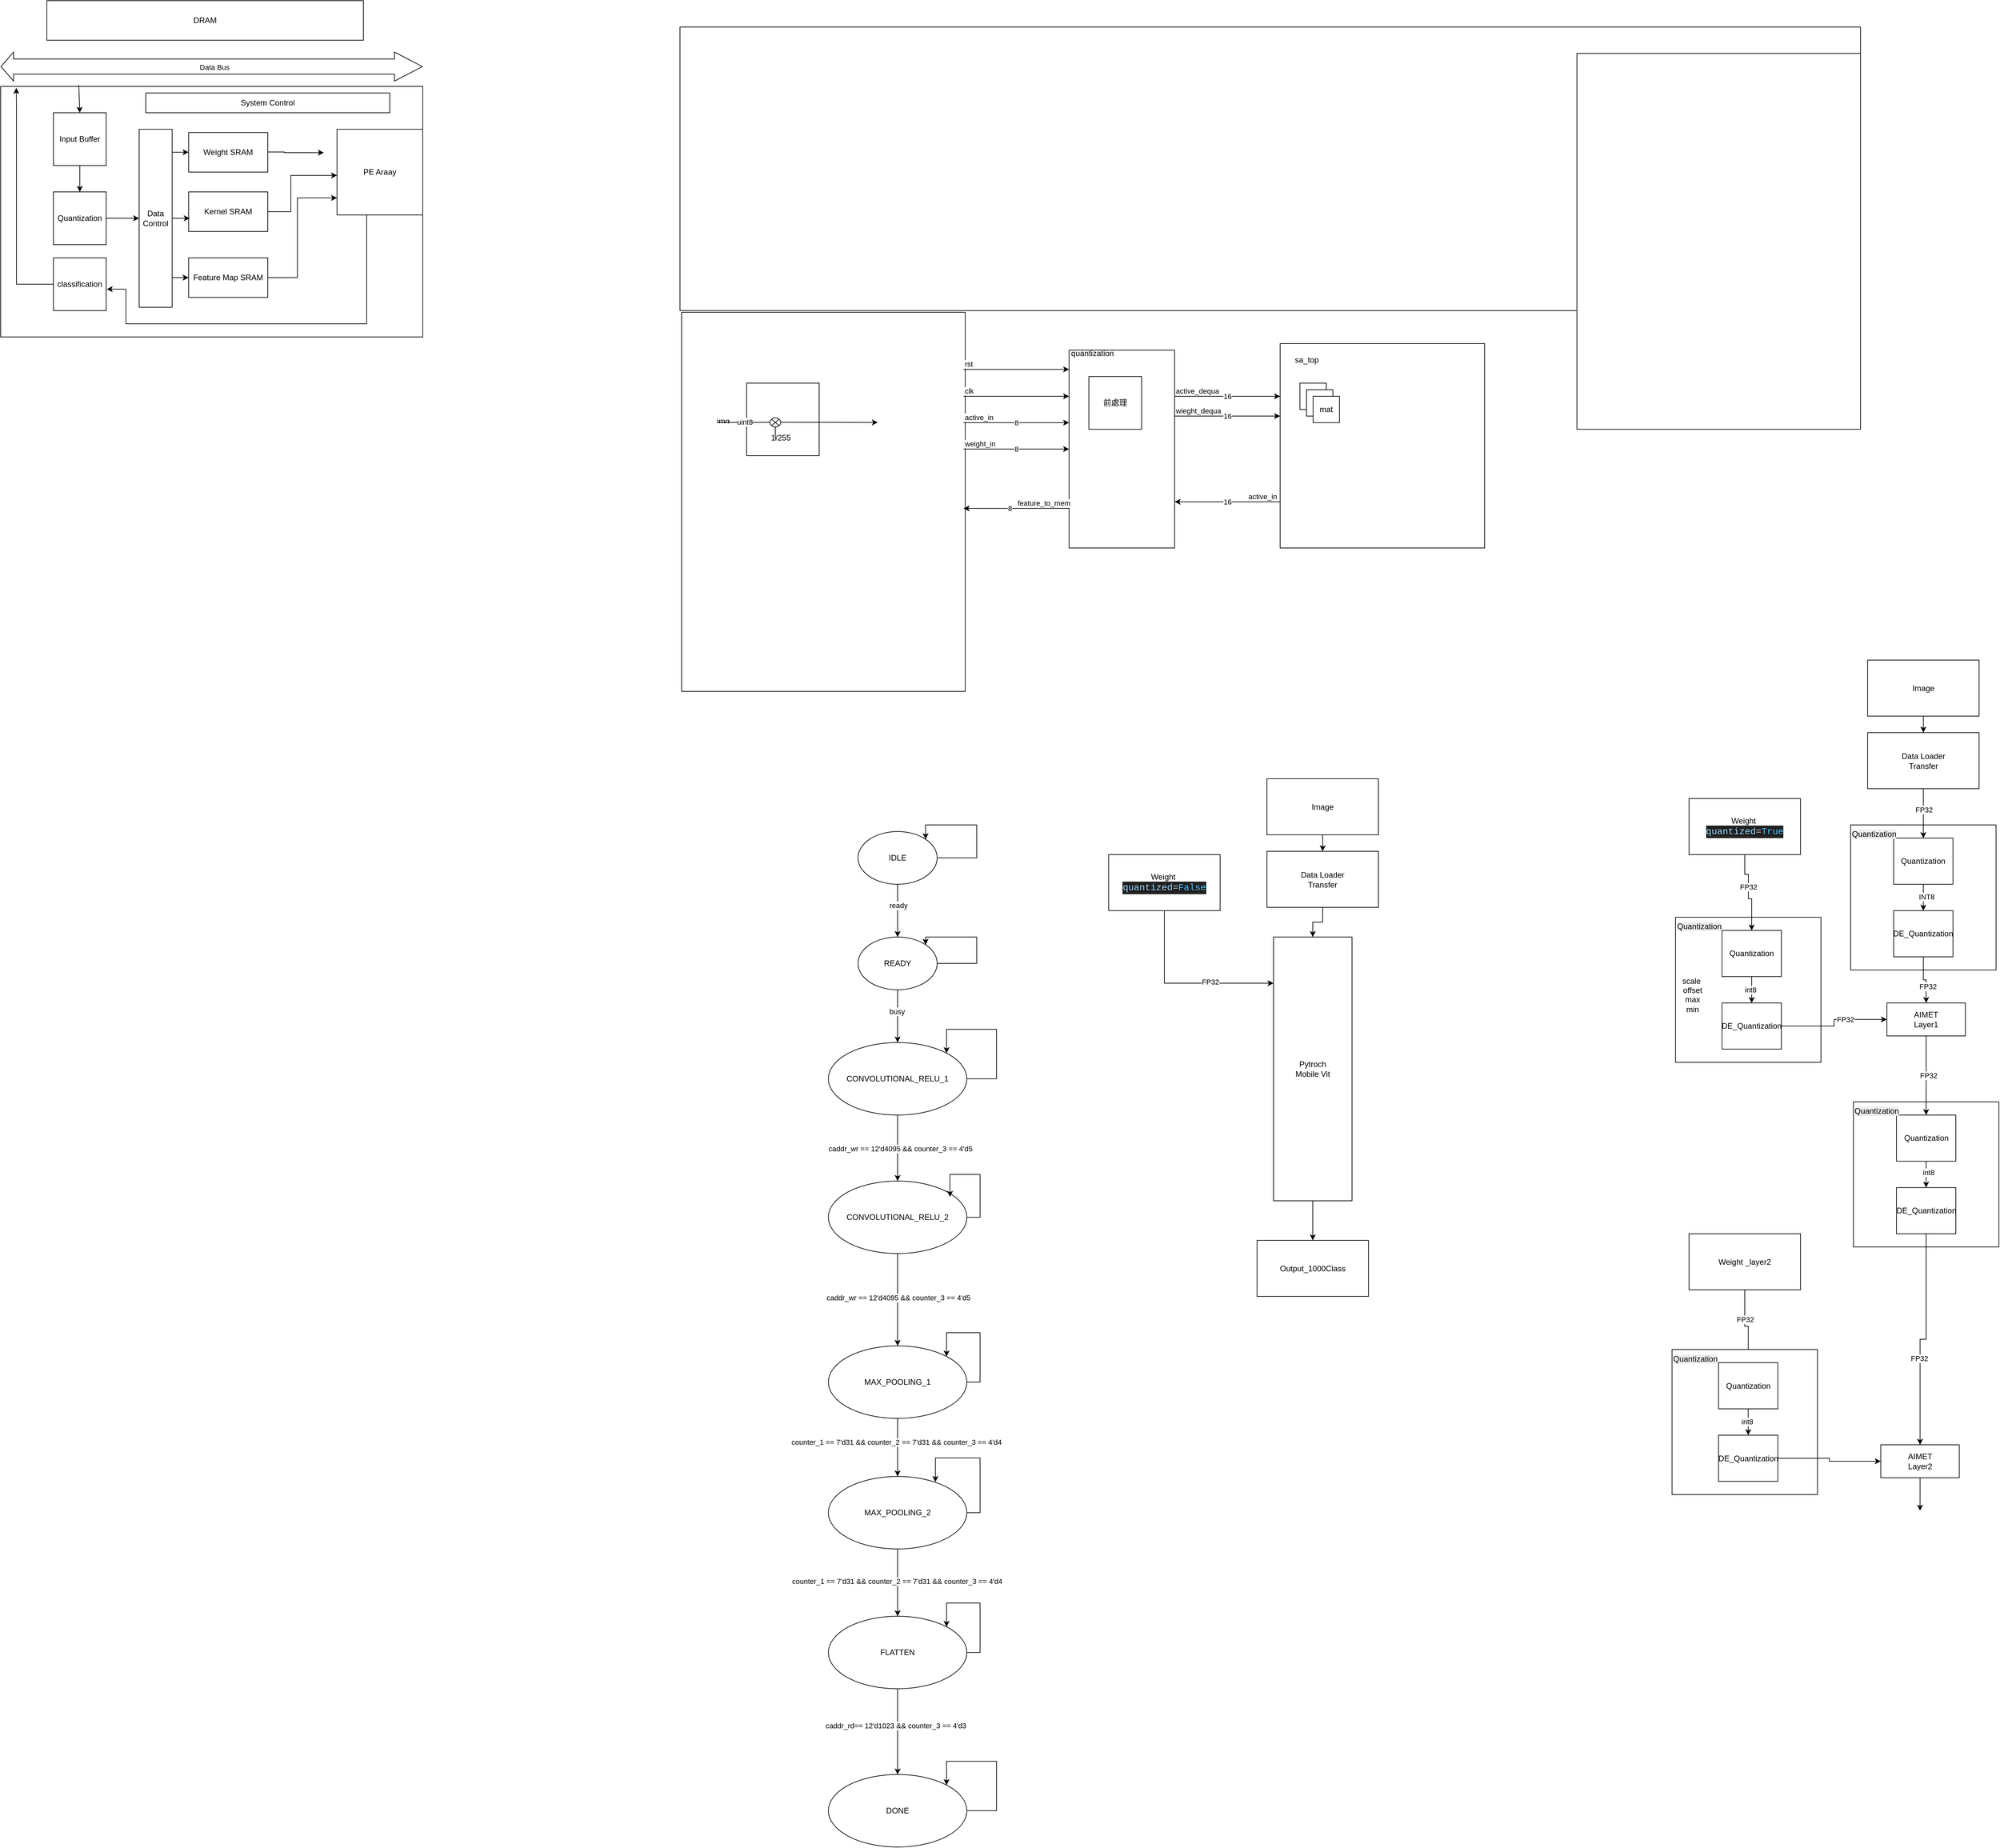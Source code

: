 <mxfile version="27.2.0">
  <diagram name="第 1 页" id="5msZLwDeeC-nuz0sIKxb">
    <mxGraphModel dx="4098" dy="2110" grid="1" gridSize="10" guides="1" tooltips="1" connect="1" arrows="1" fold="1" page="1" pageScale="1" pageWidth="827" pageHeight="1169" math="0" shadow="0">
      <root>
        <mxCell id="0" />
        <mxCell id="1" parent="0" />
        <mxCell id="gtYhbntLwMU6K0_WS2O1-157" value="" style="rounded=0;whiteSpace=wrap;html=1;" vertex="1" parent="1">
          <mxGeometry x="2899.25" y="1770" width="220.5" height="220" as="geometry" />
        </mxCell>
        <mxCell id="gtYhbntLwMU6K0_WS2O1-85" value="" style="rounded=0;whiteSpace=wrap;html=1;rotation=-90;" vertex="1" parent="1">
          <mxGeometry x="1050" y="645" width="575" height="430" as="geometry" />
        </mxCell>
        <mxCell id="gtYhbntLwMU6K0_WS2O1-81" value="" style="rounded=0;whiteSpace=wrap;html=1;" vertex="1" parent="1">
          <mxGeometry x="1120" y="140" width="1790" height="430" as="geometry" />
        </mxCell>
        <mxCell id="y895jo_XGCMb1JjXWKAu-1" value="DRAM" style="rounded=0;whiteSpace=wrap;html=1;" parent="1" vertex="1">
          <mxGeometry x="160" y="100" width="480" height="60" as="geometry" />
        </mxCell>
        <mxCell id="y895jo_XGCMb1JjXWKAu-2" value="" style="shape=flexArrow;endArrow=classic;startArrow=classic;html=1;rounded=0;strokeWidth=1;width=23;endSize=13.777;" parent="1" edge="1">
          <mxGeometry width="100" height="100" relative="1" as="geometry">
            <mxPoint x="90" y="200" as="sourcePoint" />
            <mxPoint x="730" y="200" as="targetPoint" />
          </mxGeometry>
        </mxCell>
        <mxCell id="y895jo_XGCMb1JjXWKAu-3" value="Data Bus" style="edgeLabel;html=1;align=center;verticalAlign=middle;resizable=0;points=[];" parent="y895jo_XGCMb1JjXWKAu-2" vertex="1" connectable="0">
          <mxGeometry x="0.013" y="-1" relative="1" as="geometry">
            <mxPoint as="offset" />
          </mxGeometry>
        </mxCell>
        <mxCell id="y895jo_XGCMb1JjXWKAu-4" value="" style="rounded=0;whiteSpace=wrap;html=1;" parent="1" vertex="1">
          <mxGeometry x="90" y="230" width="640" height="380" as="geometry" />
        </mxCell>
        <mxCell id="y895jo_XGCMb1JjXWKAu-5" style="edgeStyle=orthogonalEdgeStyle;rounded=0;orthogonalLoop=1;jettySize=auto;html=1;entryX=-0.002;entryY=0.229;entryDx=0;entryDy=0;entryPerimeter=0;" parent="1" edge="1">
          <mxGeometry relative="1" as="geometry">
            <mxPoint x="470.26" y="329.49" as="sourcePoint" />
            <mxPoint x="580" y="330.51" as="targetPoint" />
            <Array as="points">
              <mxPoint x="520.26" y="329.74" />
              <mxPoint x="520.26" y="330.74" />
            </Array>
          </mxGeometry>
        </mxCell>
        <mxCell id="y895jo_XGCMb1JjXWKAu-6" value="Weight SRAM" style="rounded=0;whiteSpace=wrap;html=1;" parent="1" vertex="1">
          <mxGeometry x="375" y="300" width="120" height="60" as="geometry" />
        </mxCell>
        <mxCell id="y895jo_XGCMb1JjXWKAu-7" style="edgeStyle=orthogonalEdgeStyle;rounded=0;orthogonalLoop=1;jettySize=auto;html=1;exitX=1;exitY=0.5;exitDx=0;exitDy=0;" parent="1" source="y895jo_XGCMb1JjXWKAu-8" target="y895jo_XGCMb1JjXWKAu-9" edge="1">
          <mxGeometry relative="1" as="geometry">
            <Array as="points">
              <mxPoint x="530" y="420" />
              <mxPoint x="530" y="365" />
            </Array>
          </mxGeometry>
        </mxCell>
        <mxCell id="y895jo_XGCMb1JjXWKAu-8" value="Kernel SRAM" style="rounded=0;whiteSpace=wrap;html=1;" parent="1" vertex="1">
          <mxGeometry x="375" y="390" width="120" height="60" as="geometry" />
        </mxCell>
        <mxCell id="y895jo_XGCMb1JjXWKAu-9" value="PE Araay" style="whiteSpace=wrap;html=1;aspect=fixed;" parent="1" vertex="1">
          <mxGeometry x="600" y="295" width="130" height="130" as="geometry" />
        </mxCell>
        <mxCell id="y895jo_XGCMb1JjXWKAu-10" value="System Control" style="rounded=0;whiteSpace=wrap;html=1;" parent="1" vertex="1">
          <mxGeometry x="310" y="240" width="370" height="30" as="geometry" />
        </mxCell>
        <mxCell id="y895jo_XGCMb1JjXWKAu-11" value="Data Control" style="rounded=0;whiteSpace=wrap;html=1;" parent="1" vertex="1">
          <mxGeometry x="300" y="295" width="50" height="270" as="geometry" />
        </mxCell>
        <mxCell id="y895jo_XGCMb1JjXWKAu-12" value="" style="edgeStyle=orthogonalEdgeStyle;rounded=0;orthogonalLoop=1;jettySize=auto;html=1;" parent="1" source="y895jo_XGCMb1JjXWKAu-13" target="y895jo_XGCMb1JjXWKAu-11" edge="1">
          <mxGeometry relative="1" as="geometry" />
        </mxCell>
        <mxCell id="y895jo_XGCMb1JjXWKAu-13" value="Quantization" style="whiteSpace=wrap;html=1;aspect=fixed;" parent="1" vertex="1">
          <mxGeometry x="170" y="390" width="80" height="80" as="geometry" />
        </mxCell>
        <mxCell id="y895jo_XGCMb1JjXWKAu-14" value="" style="edgeStyle=orthogonalEdgeStyle;rounded=0;orthogonalLoop=1;jettySize=auto;html=1;" parent="1" source="y895jo_XGCMb1JjXWKAu-15" target="y895jo_XGCMb1JjXWKAu-13" edge="1">
          <mxGeometry relative="1" as="geometry" />
        </mxCell>
        <mxCell id="y895jo_XGCMb1JjXWKAu-15" value="Input Buffer" style="whiteSpace=wrap;html=1;aspect=fixed;" parent="1" vertex="1">
          <mxGeometry x="170" y="270" width="80" height="80" as="geometry" />
        </mxCell>
        <mxCell id="y895jo_XGCMb1JjXWKAu-16" value="" style="endArrow=classic;html=1;rounded=0;entryX=0.5;entryY=0;entryDx=0;entryDy=0;exitX=0.185;exitY=-0.005;exitDx=0;exitDy=0;exitPerimeter=0;" parent="1" source="y895jo_XGCMb1JjXWKAu-4" target="y895jo_XGCMb1JjXWKAu-15" edge="1">
          <mxGeometry width="50" height="50" relative="1" as="geometry">
            <mxPoint x="200" y="229" as="sourcePoint" />
            <mxPoint x="440" y="230" as="targetPoint" />
          </mxGeometry>
        </mxCell>
        <mxCell id="y895jo_XGCMb1JjXWKAu-17" value="Feature Map SRAM" style="rounded=0;whiteSpace=wrap;html=1;" parent="1" vertex="1">
          <mxGeometry x="375" y="490" width="120" height="60" as="geometry" />
        </mxCell>
        <mxCell id="y895jo_XGCMb1JjXWKAu-18" style="edgeStyle=orthogonalEdgeStyle;rounded=0;orthogonalLoop=1;jettySize=auto;html=1;entryX=0;entryY=0.801;entryDx=0;entryDy=0;entryPerimeter=0;" parent="1" source="y895jo_XGCMb1JjXWKAu-17" target="y895jo_XGCMb1JjXWKAu-9" edge="1">
          <mxGeometry relative="1" as="geometry">
            <Array as="points">
              <mxPoint x="540" y="520" />
              <mxPoint x="540" y="399" />
            </Array>
          </mxGeometry>
        </mxCell>
        <mxCell id="y895jo_XGCMb1JjXWKAu-19" value="classification" style="whiteSpace=wrap;html=1;aspect=fixed;" parent="1" vertex="1">
          <mxGeometry x="170" y="490" width="80" height="80" as="geometry" />
        </mxCell>
        <mxCell id="y895jo_XGCMb1JjXWKAu-20" style="edgeStyle=orthogonalEdgeStyle;rounded=0;orthogonalLoop=1;jettySize=auto;html=1;entryX=0.014;entryY=0.667;entryDx=0;entryDy=0;entryPerimeter=0;" parent="1" source="y895jo_XGCMb1JjXWKAu-11" target="y895jo_XGCMb1JjXWKAu-8" edge="1">
          <mxGeometry relative="1" as="geometry" />
        </mxCell>
        <mxCell id="y895jo_XGCMb1JjXWKAu-21" value="" style="endArrow=classic;html=1;rounded=0;entryX=0;entryY=0.5;entryDx=0;entryDy=0;" parent="1" target="y895jo_XGCMb1JjXWKAu-17" edge="1">
          <mxGeometry width="50" height="50" relative="1" as="geometry">
            <mxPoint x="350" y="520" as="sourcePoint" />
            <mxPoint x="370" y="460" as="targetPoint" />
          </mxGeometry>
        </mxCell>
        <mxCell id="y895jo_XGCMb1JjXWKAu-22" value="" style="endArrow=classic;html=1;rounded=0;entryX=0;entryY=0.5;entryDx=0;entryDy=0;" parent="1" edge="1">
          <mxGeometry width="50" height="50" relative="1" as="geometry">
            <mxPoint x="350" y="329.83" as="sourcePoint" />
            <mxPoint x="375" y="329.83" as="targetPoint" />
          </mxGeometry>
        </mxCell>
        <mxCell id="y895jo_XGCMb1JjXWKAu-23" style="edgeStyle=orthogonalEdgeStyle;rounded=0;orthogonalLoop=1;jettySize=auto;html=1;entryX=1.01;entryY=0.594;entryDx=0;entryDy=0;entryPerimeter=0;" parent="1" source="y895jo_XGCMb1JjXWKAu-9" target="y895jo_XGCMb1JjXWKAu-19" edge="1">
          <mxGeometry relative="1" as="geometry">
            <Array as="points">
              <mxPoint x="645" y="590" />
              <mxPoint x="280" y="590" />
              <mxPoint x="280" y="538" />
            </Array>
          </mxGeometry>
        </mxCell>
        <mxCell id="y895jo_XGCMb1JjXWKAu-24" style="edgeStyle=orthogonalEdgeStyle;rounded=0;orthogonalLoop=1;jettySize=auto;html=1;entryX=0.037;entryY=0.006;entryDx=0;entryDy=0;entryPerimeter=0;" parent="1" source="y895jo_XGCMb1JjXWKAu-19" target="y895jo_XGCMb1JjXWKAu-4" edge="1">
          <mxGeometry relative="1" as="geometry">
            <Array as="points">
              <mxPoint x="114" y="530" />
              <mxPoint x="114" y="260" />
            </Array>
          </mxGeometry>
        </mxCell>
        <mxCell id="gtYhbntLwMU6K0_WS2O1-5" value="" style="group" vertex="1" connectable="0" parent="1">
          <mxGeometry x="1700" y="620" width="170" height="310" as="geometry" />
        </mxCell>
        <mxCell id="gtYhbntLwMU6K0_WS2O1-3" value="" style="rounded=0;whiteSpace=wrap;html=1;" vertex="1" parent="gtYhbntLwMU6K0_WS2O1-5">
          <mxGeometry x="10" y="10" width="160" height="300" as="geometry" />
        </mxCell>
        <mxCell id="gtYhbntLwMU6K0_WS2O1-4" value="quantization" style="text;html=1;align=center;verticalAlign=middle;resizable=0;points=[];autosize=1;strokeColor=none;fillColor=none;" vertex="1" parent="gtYhbntLwMU6K0_WS2O1-5">
          <mxGeometry width="90" height="30" as="geometry" />
        </mxCell>
        <mxCell id="gtYhbntLwMU6K0_WS2O1-69" value="前處理" style="whiteSpace=wrap;html=1;aspect=fixed;" vertex="1" parent="gtYhbntLwMU6K0_WS2O1-5">
          <mxGeometry x="40" y="50" width="80" height="80" as="geometry" />
        </mxCell>
        <mxCell id="gtYhbntLwMU6K0_WS2O1-10" value="" style="endArrow=classic;html=1;rounded=0;" edge="1" parent="1">
          <mxGeometry relative="1" as="geometry">
            <mxPoint x="1550" y="659.17" as="sourcePoint" />
            <mxPoint x="1710" y="659.17" as="targetPoint" />
          </mxGeometry>
        </mxCell>
        <mxCell id="gtYhbntLwMU6K0_WS2O1-12" value="rst" style="edgeLabel;resizable=0;html=1;;align=left;verticalAlign=bottom;" connectable="0" vertex="1" parent="gtYhbntLwMU6K0_WS2O1-10">
          <mxGeometry x="-1" relative="1" as="geometry" />
        </mxCell>
        <mxCell id="gtYhbntLwMU6K0_WS2O1-13" value="" style="endArrow=classic;html=1;rounded=0;" edge="1" parent="1">
          <mxGeometry relative="1" as="geometry">
            <mxPoint x="1550" y="700" as="sourcePoint" />
            <mxPoint x="1710" y="700" as="targetPoint" />
          </mxGeometry>
        </mxCell>
        <mxCell id="gtYhbntLwMU6K0_WS2O1-15" value="clk" style="edgeLabel;resizable=0;html=1;;align=left;verticalAlign=bottom;" connectable="0" vertex="1" parent="gtYhbntLwMU6K0_WS2O1-13">
          <mxGeometry x="-1" relative="1" as="geometry" />
        </mxCell>
        <mxCell id="gtYhbntLwMU6K0_WS2O1-16" value="" style="endArrow=classic;html=1;rounded=0;" edge="1" parent="1">
          <mxGeometry relative="1" as="geometry">
            <mxPoint x="1550" y="740" as="sourcePoint" />
            <mxPoint x="1710" y="740" as="targetPoint" />
          </mxGeometry>
        </mxCell>
        <mxCell id="gtYhbntLwMU6K0_WS2O1-17" value="8" style="edgeLabel;resizable=0;html=1;;align=center;verticalAlign=middle;" connectable="0" vertex="1" parent="gtYhbntLwMU6K0_WS2O1-16">
          <mxGeometry relative="1" as="geometry" />
        </mxCell>
        <mxCell id="gtYhbntLwMU6K0_WS2O1-18" value="active_in" style="edgeLabel;resizable=0;html=1;;align=left;verticalAlign=bottom;" connectable="0" vertex="1" parent="gtYhbntLwMU6K0_WS2O1-16">
          <mxGeometry x="-1" relative="1" as="geometry" />
        </mxCell>
        <mxCell id="gtYhbntLwMU6K0_WS2O1-19" value="" style="endArrow=classic;html=1;rounded=0;" edge="1" parent="1">
          <mxGeometry relative="1" as="geometry">
            <mxPoint x="1550" y="780" as="sourcePoint" />
            <mxPoint x="1710" y="780" as="targetPoint" />
          </mxGeometry>
        </mxCell>
        <mxCell id="gtYhbntLwMU6K0_WS2O1-20" value="8" style="edgeLabel;resizable=0;html=1;;align=center;verticalAlign=middle;" connectable="0" vertex="1" parent="gtYhbntLwMU6K0_WS2O1-19">
          <mxGeometry relative="1" as="geometry" />
        </mxCell>
        <mxCell id="gtYhbntLwMU6K0_WS2O1-21" value="weight_in" style="edgeLabel;resizable=0;html=1;;align=left;verticalAlign=bottom;" connectable="0" vertex="1" parent="gtYhbntLwMU6K0_WS2O1-19">
          <mxGeometry x="-1" relative="1" as="geometry" />
        </mxCell>
        <mxCell id="gtYhbntLwMU6K0_WS2O1-23" value="" style="group" vertex="1" connectable="0" parent="1">
          <mxGeometry x="1950" y="590" width="310" height="310" as="geometry" />
        </mxCell>
        <mxCell id="gtYhbntLwMU6K0_WS2O1-53" value="" style="group" vertex="1" connectable="0" parent="gtYhbntLwMU6K0_WS2O1-23">
          <mxGeometry x="80" y="30" width="310" height="310" as="geometry" />
        </mxCell>
        <mxCell id="gtYhbntLwMU6K0_WS2O1-1" value="" style="whiteSpace=wrap;html=1;aspect=fixed;" vertex="1" parent="gtYhbntLwMU6K0_WS2O1-53">
          <mxGeometry width="310" height="310" as="geometry" />
        </mxCell>
        <mxCell id="gtYhbntLwMU6K0_WS2O1-52" value="sa_top" style="text;html=1;align=center;verticalAlign=middle;resizable=0;points=[];autosize=1;strokeColor=none;fillColor=none;" vertex="1" parent="gtYhbntLwMU6K0_WS2O1-53">
          <mxGeometry x="10" y="10" width="60" height="30" as="geometry" />
        </mxCell>
        <mxCell id="gtYhbntLwMU6K0_WS2O1-51" value="" style="group" vertex="1" connectable="0" parent="gtYhbntLwMU6K0_WS2O1-53">
          <mxGeometry x="30" y="60" width="60" height="60" as="geometry" />
        </mxCell>
        <mxCell id="gtYhbntLwMU6K0_WS2O1-24" value="mat" style="whiteSpace=wrap;html=1;aspect=fixed;" vertex="1" parent="gtYhbntLwMU6K0_WS2O1-51">
          <mxGeometry width="40" height="40" as="geometry" />
        </mxCell>
        <mxCell id="gtYhbntLwMU6K0_WS2O1-25" value="mat" style="whiteSpace=wrap;html=1;aspect=fixed;" vertex="1" parent="gtYhbntLwMU6K0_WS2O1-51">
          <mxGeometry x="10" y="10" width="40" height="40" as="geometry" />
        </mxCell>
        <mxCell id="gtYhbntLwMU6K0_WS2O1-49" value="mat" style="whiteSpace=wrap;html=1;aspect=fixed;" vertex="1" parent="gtYhbntLwMU6K0_WS2O1-51">
          <mxGeometry x="20" y="20" width="40" height="40" as="geometry" />
        </mxCell>
        <mxCell id="gtYhbntLwMU6K0_WS2O1-54" value="16" style="endArrow=classic;html=1;rounded=0;" edge="1" parent="1">
          <mxGeometry relative="1" as="geometry">
            <mxPoint x="1870" y="730" as="sourcePoint" />
            <mxPoint x="2030" y="730" as="targetPoint" />
          </mxGeometry>
        </mxCell>
        <mxCell id="gtYhbntLwMU6K0_WS2O1-56" value="wieght_dequa" style="edgeLabel;resizable=0;html=1;;align=left;verticalAlign=bottom;" connectable="0" vertex="1" parent="gtYhbntLwMU6K0_WS2O1-54">
          <mxGeometry x="-1" relative="1" as="geometry" />
        </mxCell>
        <mxCell id="gtYhbntLwMU6K0_WS2O1-57" value="" style="endArrow=classic;html=1;rounded=0;" edge="1" parent="1">
          <mxGeometry relative="1" as="geometry">
            <mxPoint x="1870" y="700" as="sourcePoint" />
            <mxPoint x="2030" y="700" as="targetPoint" />
          </mxGeometry>
        </mxCell>
        <mxCell id="gtYhbntLwMU6K0_WS2O1-58" value="16" style="edgeLabel;resizable=0;html=1;;align=center;verticalAlign=middle;" connectable="0" vertex="1" parent="gtYhbntLwMU6K0_WS2O1-57">
          <mxGeometry relative="1" as="geometry" />
        </mxCell>
        <mxCell id="gtYhbntLwMU6K0_WS2O1-59" value="active_dequa" style="edgeLabel;resizable=0;html=1;;align=left;verticalAlign=bottom;" connectable="0" vertex="1" parent="gtYhbntLwMU6K0_WS2O1-57">
          <mxGeometry x="-1" relative="1" as="geometry" />
        </mxCell>
        <mxCell id="gtYhbntLwMU6K0_WS2O1-60" value="" style="endArrow=classic;html=1;rounded=0;" edge="1" parent="1">
          <mxGeometry relative="1" as="geometry">
            <mxPoint x="2030" y="860" as="sourcePoint" />
            <mxPoint x="1870" y="860" as="targetPoint" />
          </mxGeometry>
        </mxCell>
        <mxCell id="gtYhbntLwMU6K0_WS2O1-61" value="16" style="edgeLabel;resizable=0;html=1;;align=center;verticalAlign=middle;" connectable="0" vertex="1" parent="gtYhbntLwMU6K0_WS2O1-60">
          <mxGeometry relative="1" as="geometry" />
        </mxCell>
        <mxCell id="gtYhbntLwMU6K0_WS2O1-62" value="active_in" style="edgeLabel;resizable=0;html=1;;align=left;verticalAlign=bottom;" connectable="0" vertex="1" parent="gtYhbntLwMU6K0_WS2O1-60">
          <mxGeometry x="-1" relative="1" as="geometry">
            <mxPoint x="-50" as="offset" />
          </mxGeometry>
        </mxCell>
        <mxCell id="gtYhbntLwMU6K0_WS2O1-65" value="" style="endArrow=classic;html=1;rounded=0;" edge="1" parent="1">
          <mxGeometry relative="1" as="geometry">
            <mxPoint x="1710" y="870" as="sourcePoint" />
            <mxPoint x="1550" y="870" as="targetPoint" />
          </mxGeometry>
        </mxCell>
        <mxCell id="gtYhbntLwMU6K0_WS2O1-66" value="8" style="edgeLabel;resizable=0;html=1;;align=center;verticalAlign=middle;" connectable="0" vertex="1" parent="gtYhbntLwMU6K0_WS2O1-65">
          <mxGeometry relative="1" as="geometry">
            <mxPoint x="-10" as="offset" />
          </mxGeometry>
        </mxCell>
        <mxCell id="gtYhbntLwMU6K0_WS2O1-67" value="feature_to_mem" style="edgeLabel;resizable=0;html=1;;align=left;verticalAlign=bottom;" connectable="0" vertex="1" parent="gtYhbntLwMU6K0_WS2O1-65">
          <mxGeometry x="-1" relative="1" as="geometry">
            <mxPoint x="-80" as="offset" />
          </mxGeometry>
        </mxCell>
        <mxCell id="gtYhbntLwMU6K0_WS2O1-84" value="" style="group" vertex="1" connectable="0" parent="1">
          <mxGeometry x="1170" y="680" width="250" height="110" as="geometry" />
        </mxCell>
        <mxCell id="gtYhbntLwMU6K0_WS2O1-70" value="" style="whiteSpace=wrap;html=1;aspect=fixed;" vertex="1" parent="gtYhbntLwMU6K0_WS2O1-84">
          <mxGeometry x="51.075" width="110" height="110" as="geometry" />
        </mxCell>
        <mxCell id="gtYhbntLwMU6K0_WS2O1-71" value="" style="verticalLabelPosition=bottom;verticalAlign=top;html=1;shape=mxgraph.flowchart.or;" vertex="1" parent="gtYhbntLwMU6K0_WS2O1-84">
          <mxGeometry x="86.559" y="52.708" width="16.129" height="13.75" as="geometry" />
        </mxCell>
        <mxCell id="gtYhbntLwMU6K0_WS2O1-74" value="" style="endArrow=none;html=1;rounded=0;" edge="1" parent="gtYhbntLwMU6K0_WS2O1-84">
          <mxGeometry width="50" height="50" relative="1" as="geometry">
            <mxPoint x="94.622" y="84.792" as="sourcePoint" />
            <mxPoint x="94.473" y="66.458" as="targetPoint" />
          </mxGeometry>
        </mxCell>
        <mxCell id="gtYhbntLwMU6K0_WS2O1-75" value="1/255" style="text;html=1;align=center;verticalAlign=middle;whiteSpace=wrap;rounded=0;" vertex="1" parent="gtYhbntLwMU6K0_WS2O1-84">
          <mxGeometry x="86.559" y="75.625" width="32.258" height="13.75" as="geometry" />
        </mxCell>
        <mxCell id="gtYhbntLwMU6K0_WS2O1-76" value="" style="endArrow=none;html=1;rounded=0;" edge="1" parent="gtYhbntLwMU6K0_WS2O1-84">
          <mxGeometry width="50" height="50" relative="1" as="geometry">
            <mxPoint x="8.065" y="59.583" as="sourcePoint" />
            <mxPoint x="86.559" y="59.455" as="targetPoint" />
          </mxGeometry>
        </mxCell>
        <mxCell id="gtYhbntLwMU6K0_WS2O1-78" value="uint8" style="edgeLabel;html=1;align=center;verticalAlign=middle;resizable=0;points=[];" vertex="1" connectable="0" parent="gtYhbntLwMU6K0_WS2O1-76">
          <mxGeometry x="0.004" y="1" relative="1" as="geometry">
            <mxPoint as="offset" />
          </mxGeometry>
        </mxCell>
        <mxCell id="gtYhbntLwMU6K0_WS2O1-77" value="img" style="text;strokeColor=none;fillColor=none;align=left;verticalAlign=middle;spacingLeft=4;spacingRight=4;overflow=hidden;points=[[0,0.5],[1,0.5]];portConstraint=eastwest;rotatable=0;whiteSpace=wrap;html=1;" vertex="1" parent="gtYhbntLwMU6K0_WS2O1-84">
          <mxGeometry y="48.125" width="43.011" height="13.75" as="geometry" />
        </mxCell>
        <mxCell id="gtYhbntLwMU6K0_WS2O1-80" value="" style="endArrow=classic;html=1;rounded=0;" edge="1" parent="gtYhbntLwMU6K0_WS2O1-84">
          <mxGeometry width="50" height="50" relative="1" as="geometry">
            <mxPoint x="102.688" y="59.432" as="sourcePoint" />
            <mxPoint x="250.0" y="59.583" as="targetPoint" />
          </mxGeometry>
        </mxCell>
        <mxCell id="gtYhbntLwMU6K0_WS2O1-86" value="" style="rounded=0;whiteSpace=wrap;html=1;rotation=-90;" vertex="1" parent="1">
          <mxGeometry x="2410" y="250" width="570" height="430" as="geometry" />
        </mxCell>
        <mxCell id="gtYhbntLwMU6K0_WS2O1-98" style="edgeStyle=orthogonalEdgeStyle;rounded=0;orthogonalLoop=1;jettySize=auto;html=1;exitX=0.5;exitY=1;exitDx=0;exitDy=0;" edge="1" parent="1" source="gtYhbntLwMU6K0_WS2O1-89" target="gtYhbntLwMU6K0_WS2O1-91">
          <mxGeometry relative="1" as="geometry">
            <Array as="points">
              <mxPoint x="1450" y="1470" />
              <mxPoint x="1450" y="1470" />
            </Array>
          </mxGeometry>
        </mxCell>
        <mxCell id="gtYhbntLwMU6K0_WS2O1-100" value="ready" style="edgeLabel;html=1;align=center;verticalAlign=middle;resizable=0;points=[];" vertex="1" connectable="0" parent="gtYhbntLwMU6K0_WS2O1-98">
          <mxGeometry x="-0.202" y="1" relative="1" as="geometry">
            <mxPoint as="offset" />
          </mxGeometry>
        </mxCell>
        <mxCell id="gtYhbntLwMU6K0_WS2O1-89" value="IDLE&lt;span style=&quot;color: rgba(0, 0, 0, 0); font-family: monospace; font-size: 0px; text-align: start; text-wrap-mode: nowrap;&quot;&gt;%3CmxGraphModel%3E%3Croot%3E%3CmxCell%20id%3D%220%22%2F%3E%3CmxCell%20id%3D%221%22%20parent%3D%220%22%2F%3E%3CmxCell%20id%3D%222%22%20value%3D%22%22%20style%3D%22rounded%3D0%3BwhiteSpace%3Dwrap%3Bhtml%3D1%3Brotation%3D-90%3B%22%20vertex%3D%221%22%20parent%3D%221%22%3E%3CmxGeometry%20x%3D%22825%22%20y%3D%22425%22%20width%3D%221010%22%20height%3D%22430%22%20as%3D%22geometry%22%2F%3E%3C%2FmxCell%3E%3C%2Froot%3E%3C%2FmxGraphModel%3E&lt;/span&gt;" style="ellipse;whiteSpace=wrap;html=1;" vertex="1" parent="1">
          <mxGeometry x="1390" y="1360" width="120" height="80" as="geometry" />
        </mxCell>
        <mxCell id="gtYhbntLwMU6K0_WS2O1-101" style="edgeStyle=orthogonalEdgeStyle;rounded=0;orthogonalLoop=1;jettySize=auto;html=1;" edge="1" parent="1" source="gtYhbntLwMU6K0_WS2O1-91" target="gtYhbntLwMU6K0_WS2O1-92">
          <mxGeometry relative="1" as="geometry" />
        </mxCell>
        <mxCell id="gtYhbntLwMU6K0_WS2O1-102" value="busy" style="edgeLabel;html=1;align=center;verticalAlign=middle;resizable=0;points=[];" vertex="1" connectable="0" parent="gtYhbntLwMU6K0_WS2O1-101">
          <mxGeometry x="-0.185" y="-1" relative="1" as="geometry">
            <mxPoint as="offset" />
          </mxGeometry>
        </mxCell>
        <mxCell id="gtYhbntLwMU6K0_WS2O1-91" value="READY" style="ellipse;whiteSpace=wrap;html=1;" vertex="1" parent="1">
          <mxGeometry x="1390" y="1520" width="120" height="80" as="geometry" />
        </mxCell>
        <mxCell id="gtYhbntLwMU6K0_WS2O1-104" style="edgeStyle=orthogonalEdgeStyle;rounded=0;orthogonalLoop=1;jettySize=auto;html=1;" edge="1" parent="1" source="gtYhbntLwMU6K0_WS2O1-92" target="gtYhbntLwMU6K0_WS2O1-93">
          <mxGeometry relative="1" as="geometry" />
        </mxCell>
        <mxCell id="gtYhbntLwMU6K0_WS2O1-106" value="caddr_wr == 12&#39;d4095 &amp;amp;&amp;amp; counter_3 == 4&#39;d5" style="edgeLabel;html=1;align=center;verticalAlign=middle;resizable=0;points=[];" vertex="1" connectable="0" parent="gtYhbntLwMU6K0_WS2O1-104">
          <mxGeometry x="0.012" y="4" relative="1" as="geometry">
            <mxPoint as="offset" />
          </mxGeometry>
        </mxCell>
        <mxCell id="gtYhbntLwMU6K0_WS2O1-92" value="CONVOLUTIONAL_RELU_1" style="ellipse;whiteSpace=wrap;html=1;" vertex="1" parent="1">
          <mxGeometry x="1345" y="1680" width="210" height="110" as="geometry" />
        </mxCell>
        <mxCell id="gtYhbntLwMU6K0_WS2O1-107" style="edgeStyle=orthogonalEdgeStyle;rounded=0;orthogonalLoop=1;jettySize=auto;html=1;entryX=0.5;entryY=0;entryDx=0;entryDy=0;" edge="1" parent="1" source="gtYhbntLwMU6K0_WS2O1-93" target="gtYhbntLwMU6K0_WS2O1-94">
          <mxGeometry relative="1" as="geometry">
            <Array as="points">
              <mxPoint x="1450" y="2070" />
              <mxPoint x="1450" y="2070" />
            </Array>
          </mxGeometry>
        </mxCell>
        <mxCell id="gtYhbntLwMU6K0_WS2O1-108" value="caddr_wr == 12&#39;d4095 &amp;amp;&amp;amp; counter_3 == 4&#39;d5" style="edgeLabel;html=1;align=center;verticalAlign=middle;resizable=0;points=[];" vertex="1" connectable="0" parent="gtYhbntLwMU6K0_WS2O1-107">
          <mxGeometry x="-0.051" y="1" relative="1" as="geometry">
            <mxPoint as="offset" />
          </mxGeometry>
        </mxCell>
        <mxCell id="gtYhbntLwMU6K0_WS2O1-93" value="CONVOLUTIONAL_RELU_2" style="ellipse;whiteSpace=wrap;html=1;" vertex="1" parent="1">
          <mxGeometry x="1345" y="1890" width="210" height="110" as="geometry" />
        </mxCell>
        <mxCell id="gtYhbntLwMU6K0_WS2O1-110" style="edgeStyle=orthogonalEdgeStyle;rounded=0;orthogonalLoop=1;jettySize=auto;html=1;entryX=0.5;entryY=0;entryDx=0;entryDy=0;" edge="1" parent="1" source="gtYhbntLwMU6K0_WS2O1-94" target="gtYhbntLwMU6K0_WS2O1-95">
          <mxGeometry relative="1" as="geometry" />
        </mxCell>
        <mxCell id="gtYhbntLwMU6K0_WS2O1-112" value="counter_1 == 7&#39;d31 &amp;amp;&amp;amp; counter_2 == 7&#39;d31 &amp;amp;&amp;amp; counter_3 == 4&#39;d4" style="edgeLabel;html=1;align=center;verticalAlign=middle;resizable=0;points=[];" vertex="1" connectable="0" parent="gtYhbntLwMU6K0_WS2O1-110">
          <mxGeometry x="-0.181" y="-2" relative="1" as="geometry">
            <mxPoint as="offset" />
          </mxGeometry>
        </mxCell>
        <mxCell id="gtYhbntLwMU6K0_WS2O1-94" value="MAX_POOLING_1" style="ellipse;whiteSpace=wrap;html=1;" vertex="1" parent="1">
          <mxGeometry x="1345" y="2140" width="210" height="110" as="geometry" />
        </mxCell>
        <mxCell id="gtYhbntLwMU6K0_WS2O1-113" style="edgeStyle=orthogonalEdgeStyle;rounded=0;orthogonalLoop=1;jettySize=auto;html=1;exitX=0.5;exitY=1;exitDx=0;exitDy=0;" edge="1" parent="1" source="gtYhbntLwMU6K0_WS2O1-95" target="gtYhbntLwMU6K0_WS2O1-96">
          <mxGeometry relative="1" as="geometry" />
        </mxCell>
        <mxCell id="gtYhbntLwMU6K0_WS2O1-115" value="counter_1 == 7&#39;d31 &amp;amp;&amp;amp; counter_2 == 7&#39;d31 &amp;amp;&amp;amp; counter_3 == 4&#39;d4" style="edgeLabel;html=1;align=center;verticalAlign=middle;resizable=0;points=[];" vertex="1" connectable="0" parent="gtYhbntLwMU6K0_WS2O1-113">
          <mxGeometry x="-0.052" y="-1" relative="1" as="geometry">
            <mxPoint as="offset" />
          </mxGeometry>
        </mxCell>
        <mxCell id="gtYhbntLwMU6K0_WS2O1-95" value="MAX_POOLING_2" style="ellipse;whiteSpace=wrap;html=1;" vertex="1" parent="1">
          <mxGeometry x="1345" y="2338" width="210" height="110" as="geometry" />
        </mxCell>
        <mxCell id="gtYhbntLwMU6K0_WS2O1-114" style="edgeStyle=orthogonalEdgeStyle;rounded=0;orthogonalLoop=1;jettySize=auto;html=1;entryX=0.5;entryY=0;entryDx=0;entryDy=0;" edge="1" parent="1" source="gtYhbntLwMU6K0_WS2O1-96" target="gtYhbntLwMU6K0_WS2O1-97">
          <mxGeometry relative="1" as="geometry" />
        </mxCell>
        <mxCell id="gtYhbntLwMU6K0_WS2O1-116" value="caddr_rd== 12&#39;d1023 &amp;amp;&amp;amp; counter_3 == 4&#39;d3" style="edgeLabel;html=1;align=center;verticalAlign=middle;resizable=0;points=[];" vertex="1" connectable="0" parent="gtYhbntLwMU6K0_WS2O1-114">
          <mxGeometry x="-0.147" y="-3" relative="1" as="geometry">
            <mxPoint as="offset" />
          </mxGeometry>
        </mxCell>
        <mxCell id="gtYhbntLwMU6K0_WS2O1-96" value="FLATTEN" style="ellipse;whiteSpace=wrap;html=1;" vertex="1" parent="1">
          <mxGeometry x="1345" y="2550" width="210" height="110" as="geometry" />
        </mxCell>
        <mxCell id="gtYhbntLwMU6K0_WS2O1-97" value="DONE" style="ellipse;whiteSpace=wrap;html=1;" vertex="1" parent="1">
          <mxGeometry x="1345" y="2790" width="210" height="110" as="geometry" />
        </mxCell>
        <mxCell id="gtYhbntLwMU6K0_WS2O1-99" style="edgeStyle=orthogonalEdgeStyle;rounded=0;orthogonalLoop=1;jettySize=auto;html=1;exitX=1;exitY=0.5;exitDx=0;exitDy=0;entryX=1;entryY=0;entryDx=0;entryDy=0;" edge="1" parent="1" source="gtYhbntLwMU6K0_WS2O1-89" target="gtYhbntLwMU6K0_WS2O1-89">
          <mxGeometry relative="1" as="geometry">
            <Array as="points">
              <mxPoint x="1570" y="1400" />
              <mxPoint x="1570" y="1350" />
              <mxPoint x="1492" y="1350" />
            </Array>
          </mxGeometry>
        </mxCell>
        <mxCell id="gtYhbntLwMU6K0_WS2O1-103" style="edgeStyle=orthogonalEdgeStyle;rounded=0;orthogonalLoop=1;jettySize=auto;html=1;exitX=1;exitY=0.5;exitDx=0;exitDy=0;entryX=1;entryY=0;entryDx=0;entryDy=0;" edge="1" parent="1" source="gtYhbntLwMU6K0_WS2O1-91" target="gtYhbntLwMU6K0_WS2O1-91">
          <mxGeometry relative="1" as="geometry">
            <Array as="points">
              <mxPoint x="1570" y="1560" />
              <mxPoint x="1570" y="1520" />
              <mxPoint x="1492" y="1520" />
            </Array>
          </mxGeometry>
        </mxCell>
        <mxCell id="gtYhbntLwMU6K0_WS2O1-105" style="edgeStyle=orthogonalEdgeStyle;rounded=0;orthogonalLoop=1;jettySize=auto;html=1;exitX=1;exitY=0.5;exitDx=0;exitDy=0;entryX=1;entryY=0;entryDx=0;entryDy=0;" edge="1" parent="1" source="gtYhbntLwMU6K0_WS2O1-92" target="gtYhbntLwMU6K0_WS2O1-92">
          <mxGeometry relative="1" as="geometry">
            <Array as="points">
              <mxPoint x="1600" y="1735" />
              <mxPoint x="1600" y="1660" />
              <mxPoint x="1524" y="1660" />
            </Array>
          </mxGeometry>
        </mxCell>
        <mxCell id="gtYhbntLwMU6K0_WS2O1-109" style="edgeStyle=orthogonalEdgeStyle;rounded=0;orthogonalLoop=1;jettySize=auto;html=1;exitX=1;exitY=0.5;exitDx=0;exitDy=0;entryX=0.878;entryY=0.218;entryDx=0;entryDy=0;entryPerimeter=0;" edge="1" parent="1" source="gtYhbntLwMU6K0_WS2O1-93" target="gtYhbntLwMU6K0_WS2O1-93">
          <mxGeometry relative="1" as="geometry">
            <Array as="points">
              <mxPoint x="1575" y="1945" />
              <mxPoint x="1575" y="1880" />
              <mxPoint x="1529" y="1880" />
            </Array>
          </mxGeometry>
        </mxCell>
        <mxCell id="gtYhbntLwMU6K0_WS2O1-111" style="edgeStyle=orthogonalEdgeStyle;rounded=0;orthogonalLoop=1;jettySize=auto;html=1;exitX=1;exitY=0.5;exitDx=0;exitDy=0;entryX=1;entryY=0;entryDx=0;entryDy=0;" edge="1" parent="1" source="gtYhbntLwMU6K0_WS2O1-94" target="gtYhbntLwMU6K0_WS2O1-94">
          <mxGeometry relative="1" as="geometry">
            <Array as="points">
              <mxPoint x="1575" y="2195" />
              <mxPoint x="1575" y="2120" />
              <mxPoint x="1524" y="2120" />
            </Array>
          </mxGeometry>
        </mxCell>
        <mxCell id="gtYhbntLwMU6K0_WS2O1-118" style="edgeStyle=orthogonalEdgeStyle;rounded=0;orthogonalLoop=1;jettySize=auto;html=1;exitX=1;exitY=0.5;exitDx=0;exitDy=0;entryX=1;entryY=0;entryDx=0;entryDy=0;" edge="1" parent="1" source="gtYhbntLwMU6K0_WS2O1-97" target="gtYhbntLwMU6K0_WS2O1-97">
          <mxGeometry relative="1" as="geometry">
            <Array as="points">
              <mxPoint x="1600" y="2845" />
              <mxPoint x="1600" y="2770" />
              <mxPoint x="1524" y="2770" />
            </Array>
          </mxGeometry>
        </mxCell>
        <mxCell id="gtYhbntLwMU6K0_WS2O1-119" style="edgeStyle=orthogonalEdgeStyle;rounded=0;orthogonalLoop=1;jettySize=auto;html=1;exitX=1;exitY=0.5;exitDx=0;exitDy=0;entryX=1;entryY=0;entryDx=0;entryDy=0;" edge="1" parent="1" source="gtYhbntLwMU6K0_WS2O1-96" target="gtYhbntLwMU6K0_WS2O1-96">
          <mxGeometry relative="1" as="geometry">
            <Array as="points">
              <mxPoint x="1575" y="2605" />
              <mxPoint x="1575" y="2530" />
              <mxPoint x="1524" y="2530" />
            </Array>
          </mxGeometry>
        </mxCell>
        <mxCell id="gtYhbntLwMU6K0_WS2O1-120" style="edgeStyle=orthogonalEdgeStyle;rounded=0;orthogonalLoop=1;jettySize=auto;html=1;exitX=1;exitY=0.5;exitDx=0;exitDy=0;entryX=0.773;entryY=0.076;entryDx=0;entryDy=0;entryPerimeter=0;" edge="1" parent="1" source="gtYhbntLwMU6K0_WS2O1-95" target="gtYhbntLwMU6K0_WS2O1-95">
          <mxGeometry relative="1" as="geometry">
            <Array as="points">
              <mxPoint x="1575" y="2393" />
              <mxPoint x="1575" y="2310" />
              <mxPoint x="1507" y="2310" />
            </Array>
          </mxGeometry>
        </mxCell>
        <mxCell id="gtYhbntLwMU6K0_WS2O1-132" style="edgeStyle=orthogonalEdgeStyle;rounded=0;orthogonalLoop=1;jettySize=auto;html=1;" edge="1" parent="1" source="gtYhbntLwMU6K0_WS2O1-122">
          <mxGeometry relative="1" as="geometry">
            <mxPoint x="2079.5" y="1980" as="targetPoint" />
          </mxGeometry>
        </mxCell>
        <mxCell id="gtYhbntLwMU6K0_WS2O1-122" value="Pytroch&lt;br&gt;Mobile Vit" style="rounded=0;whiteSpace=wrap;html=1;" vertex="1" parent="1">
          <mxGeometry x="2020" y="1520" width="119" height="400" as="geometry" />
        </mxCell>
        <mxCell id="gtYhbntLwMU6K0_WS2O1-136" value="" style="edgeStyle=orthogonalEdgeStyle;rounded=0;orthogonalLoop=1;jettySize=auto;html=1;entryX=0.5;entryY=0;entryDx=0;entryDy=0;" edge="1" parent="1" source="gtYhbntLwMU6K0_WS2O1-123" target="gtYhbntLwMU6K0_WS2O1-158">
          <mxGeometry relative="1" as="geometry">
            <mxPoint x="3009.5" y="1715" as="targetPoint" />
          </mxGeometry>
        </mxCell>
        <mxCell id="gtYhbntLwMU6K0_WS2O1-171" value="FP32" style="edgeLabel;html=1;align=center;verticalAlign=middle;resizable=0;points=[];" vertex="1" connectable="0" parent="gtYhbntLwMU6K0_WS2O1-136">
          <mxGeometry x="-0.008" y="3" relative="1" as="geometry">
            <mxPoint as="offset" />
          </mxGeometry>
        </mxCell>
        <mxCell id="gtYhbntLwMU6K0_WS2O1-123" value="AIMET&lt;br&gt;Layer1" style="rounded=0;whiteSpace=wrap;html=1;" vertex="1" parent="1">
          <mxGeometry x="2950" y="1620" width="119" height="50" as="geometry" />
        </mxCell>
        <mxCell id="gtYhbntLwMU6K0_WS2O1-124" value="Weight&amp;nbsp;&lt;br&gt;&lt;div style=&quot;color: rgb(204, 204, 204); background-color: rgb(31, 31, 31); font-family: Consolas, &amp;quot;Courier New&amp;quot;, monospace; font-size: 14px; line-height: 19px; white-space: pre;&quot;&gt;&lt;span style=&quot;color: #9cdcfe;&quot;&gt;quantized&lt;/span&gt;&lt;span style=&quot;color: #d4d4d4;&quot;&gt;=&lt;/span&gt;&lt;span style=&quot;color: #4fc1ff;&quot;&gt;True&lt;/span&gt;&lt;/div&gt;" style="rounded=0;whiteSpace=wrap;html=1;" vertex="1" parent="1">
          <mxGeometry x="2650" y="1310" width="169" height="85" as="geometry" />
        </mxCell>
        <mxCell id="gtYhbntLwMU6K0_WS2O1-125" value="Weight&amp;nbsp;&lt;br&gt;&lt;div style=&quot;color: rgb(204, 204, 204); background-color: rgb(31, 31, 31); font-family: Consolas, &amp;quot;Courier New&amp;quot;, monospace; font-size: 14px; line-height: 19px; white-space: pre;&quot;&gt;&lt;span style=&quot;color: rgb(156, 220, 254);&quot;&gt;quantized&lt;/span&gt;&lt;span style=&quot;color: rgb(212, 212, 212);&quot;&gt;=&lt;/span&gt;&lt;span style=&quot;color: rgb(79, 193, 255);&quot;&gt;False&lt;/span&gt;&lt;/div&gt;" style="rounded=0;whiteSpace=wrap;html=1;" vertex="1" parent="1">
          <mxGeometry x="1770" y="1395" width="169" height="85" as="geometry" />
        </mxCell>
        <mxCell id="gtYhbntLwMU6K0_WS2O1-126" value="" style="rounded=0;whiteSpace=wrap;html=1;" vertex="1" parent="1">
          <mxGeometry x="2629.5" y="1490" width="220.5" height="220" as="geometry" />
        </mxCell>
        <mxCell id="gtYhbntLwMU6K0_WS2O1-127" style="edgeStyle=orthogonalEdgeStyle;rounded=0;orthogonalLoop=1;jettySize=auto;html=1;entryX=0;entryY=0.175;entryDx=0;entryDy=0;entryPerimeter=0;" edge="1" parent="1" source="gtYhbntLwMU6K0_WS2O1-125" target="gtYhbntLwMU6K0_WS2O1-122">
          <mxGeometry relative="1" as="geometry">
            <Array as="points">
              <mxPoint x="1855" y="1590" />
            </Array>
          </mxGeometry>
        </mxCell>
        <mxCell id="gtYhbntLwMU6K0_WS2O1-183" value="FP32" style="edgeLabel;html=1;align=center;verticalAlign=middle;resizable=0;points=[];" vertex="1" connectable="0" parent="gtYhbntLwMU6K0_WS2O1-127">
          <mxGeometry x="0.3" y="2" relative="1" as="geometry">
            <mxPoint as="offset" />
          </mxGeometry>
        </mxCell>
        <mxCell id="gtYhbntLwMU6K0_WS2O1-130" value="" style="edgeStyle=orthogonalEdgeStyle;rounded=0;orthogonalLoop=1;jettySize=auto;html=1;" edge="1" parent="1" source="gtYhbntLwMU6K0_WS2O1-128" target="gtYhbntLwMU6K0_WS2O1-129">
          <mxGeometry relative="1" as="geometry" />
        </mxCell>
        <mxCell id="gtYhbntLwMU6K0_WS2O1-128" value="Image" style="rounded=0;whiteSpace=wrap;html=1;" vertex="1" parent="1">
          <mxGeometry x="2010" y="1280" width="169" height="85" as="geometry" />
        </mxCell>
        <mxCell id="gtYhbntLwMU6K0_WS2O1-131" value="" style="edgeStyle=orthogonalEdgeStyle;rounded=0;orthogonalLoop=1;jettySize=auto;html=1;" edge="1" parent="1" source="gtYhbntLwMU6K0_WS2O1-129" target="gtYhbntLwMU6K0_WS2O1-122">
          <mxGeometry relative="1" as="geometry" />
        </mxCell>
        <mxCell id="gtYhbntLwMU6K0_WS2O1-129" value="Data Loader&lt;br&gt;Transfer" style="rounded=0;whiteSpace=wrap;html=1;" vertex="1" parent="1">
          <mxGeometry x="2010" y="1390" width="169" height="85" as="geometry" />
        </mxCell>
        <mxCell id="gtYhbntLwMU6K0_WS2O1-133" value="Output_1000Class" style="rounded=0;whiteSpace=wrap;html=1;" vertex="1" parent="1">
          <mxGeometry x="1995" y="1980" width="169" height="85" as="geometry" />
        </mxCell>
        <mxCell id="gtYhbntLwMU6K0_WS2O1-138" style="edgeStyle=orthogonalEdgeStyle;rounded=0;orthogonalLoop=1;jettySize=auto;html=1;entryX=0.5;entryY=0;entryDx=0;entryDy=0;" edge="1" parent="1" source="gtYhbntLwMU6K0_WS2O1-124" target="gtYhbntLwMU6K0_WS2O1-139">
          <mxGeometry relative="1" as="geometry">
            <Array as="points">
              <mxPoint x="2734" y="1425" />
              <mxPoint x="2740" y="1425" />
              <mxPoint x="2740" y="1462" />
              <mxPoint x="2745" y="1462" />
            </Array>
          </mxGeometry>
        </mxCell>
        <mxCell id="gtYhbntLwMU6K0_WS2O1-140" value="FP32" style="edgeLabel;html=1;align=center;verticalAlign=middle;resizable=0;points=[];" vertex="1" connectable="0" parent="gtYhbntLwMU6K0_WS2O1-138">
          <mxGeometry x="-0.128" relative="1" as="geometry">
            <mxPoint as="offset" />
          </mxGeometry>
        </mxCell>
        <mxCell id="gtYhbntLwMU6K0_WS2O1-143" style="edgeStyle=orthogonalEdgeStyle;rounded=0;orthogonalLoop=1;jettySize=auto;html=1;exitX=0.5;exitY=1;exitDx=0;exitDy=0;entryX=0.5;entryY=0;entryDx=0;entryDy=0;" edge="1" parent="1" source="gtYhbntLwMU6K0_WS2O1-139" target="gtYhbntLwMU6K0_WS2O1-142">
          <mxGeometry relative="1" as="geometry" />
        </mxCell>
        <mxCell id="gtYhbntLwMU6K0_WS2O1-184" value="int8" style="edgeLabel;html=1;align=center;verticalAlign=middle;resizable=0;points=[];" vertex="1" connectable="0" parent="gtYhbntLwMU6K0_WS2O1-143">
          <mxGeometry x="-0.007" y="-2" relative="1" as="geometry">
            <mxPoint as="offset" />
          </mxGeometry>
        </mxCell>
        <mxCell id="gtYhbntLwMU6K0_WS2O1-139" value="Quantization" style="rounded=0;whiteSpace=wrap;html=1;" vertex="1" parent="1">
          <mxGeometry x="2700" y="1510" width="90" height="70" as="geometry" />
        </mxCell>
        <mxCell id="gtYhbntLwMU6K0_WS2O1-141" value="&lt;span style=&quot;color: rgb(0, 0, 0); font-family: Helvetica; font-size: 12px; font-style: normal; font-variant-ligatures: normal; font-variant-caps: normal; font-weight: 400; letter-spacing: normal; orphans: 2; text-align: center; text-indent: 0px; text-transform: none; widows: 2; word-spacing: 0px; -webkit-text-stroke-width: 0px; white-space: normal; background-color: rgb(236, 236, 236); text-decoration-thickness: initial; text-decoration-style: initial; text-decoration-color: initial; display: inline !important; float: none;&quot;&gt;Quantization&lt;/span&gt;" style="text;whiteSpace=wrap;html=1;" vertex="1" parent="1">
          <mxGeometry x="2629.5" y="1490" width="100" height="40" as="geometry" />
        </mxCell>
        <mxCell id="gtYhbntLwMU6K0_WS2O1-144" style="edgeStyle=orthogonalEdgeStyle;rounded=0;orthogonalLoop=1;jettySize=auto;html=1;entryX=0;entryY=0.5;entryDx=0;entryDy=0;" edge="1" parent="1" source="gtYhbntLwMU6K0_WS2O1-142" target="gtYhbntLwMU6K0_WS2O1-123">
          <mxGeometry relative="1" as="geometry" />
        </mxCell>
        <mxCell id="gtYhbntLwMU6K0_WS2O1-145" value="FP32" style="edgeLabel;html=1;align=center;verticalAlign=middle;resizable=0;points=[];" vertex="1" connectable="0" parent="gtYhbntLwMU6K0_WS2O1-144">
          <mxGeometry x="0.258" relative="1" as="geometry">
            <mxPoint as="offset" />
          </mxGeometry>
        </mxCell>
        <mxCell id="gtYhbntLwMU6K0_WS2O1-142" value="DE_Quantization" style="rounded=0;whiteSpace=wrap;html=1;" vertex="1" parent="1">
          <mxGeometry x="2700" y="1620" width="90" height="70" as="geometry" />
        </mxCell>
        <mxCell id="gtYhbntLwMU6K0_WS2O1-154" value="" style="edgeStyle=orthogonalEdgeStyle;rounded=0;orthogonalLoop=1;jettySize=auto;html=1;" edge="1" parent="1" source="gtYhbntLwMU6K0_WS2O1-155">
          <mxGeometry relative="1" as="geometry">
            <mxPoint x="3000.25" y="2390" as="targetPoint" />
          </mxGeometry>
        </mxCell>
        <mxCell id="gtYhbntLwMU6K0_WS2O1-155" value="AIMET&lt;br&gt;Layer2" style="rounded=0;whiteSpace=wrap;html=1;" vertex="1" parent="1">
          <mxGeometry x="2940.75" y="2290" width="119" height="50" as="geometry" />
        </mxCell>
        <mxCell id="gtYhbntLwMU6K0_WS2O1-179" style="edgeStyle=orthogonalEdgeStyle;rounded=0;orthogonalLoop=1;jettySize=auto;html=1;exitX=0.5;exitY=1;exitDx=0;exitDy=0;" edge="1" parent="1" source="gtYhbntLwMU6K0_WS2O1-158" target="gtYhbntLwMU6K0_WS2O1-159">
          <mxGeometry relative="1" as="geometry" />
        </mxCell>
        <mxCell id="gtYhbntLwMU6K0_WS2O1-182" value="int8" style="edgeLabel;html=1;align=center;verticalAlign=middle;resizable=0;points=[];" vertex="1" connectable="0" parent="gtYhbntLwMU6K0_WS2O1-179">
          <mxGeometry x="-0.154" y="3" relative="1" as="geometry">
            <mxPoint as="offset" />
          </mxGeometry>
        </mxCell>
        <mxCell id="gtYhbntLwMU6K0_WS2O1-158" value="Quantization" style="rounded=0;whiteSpace=wrap;html=1;" vertex="1" parent="1">
          <mxGeometry x="2964.5" y="1790" width="90" height="70" as="geometry" />
        </mxCell>
        <mxCell id="gtYhbntLwMU6K0_WS2O1-180" style="edgeStyle=orthogonalEdgeStyle;rounded=0;orthogonalLoop=1;jettySize=auto;html=1;exitX=0.5;exitY=1;exitDx=0;exitDy=0;" edge="1" parent="1" source="gtYhbntLwMU6K0_WS2O1-159" target="gtYhbntLwMU6K0_WS2O1-155">
          <mxGeometry relative="1" as="geometry" />
        </mxCell>
        <mxCell id="gtYhbntLwMU6K0_WS2O1-181" value="FP32" style="edgeLabel;html=1;align=center;verticalAlign=middle;resizable=0;points=[];" vertex="1" connectable="0" parent="gtYhbntLwMU6K0_WS2O1-180">
          <mxGeometry x="0.204" y="-2" relative="1" as="geometry">
            <mxPoint as="offset" />
          </mxGeometry>
        </mxCell>
        <mxCell id="gtYhbntLwMU6K0_WS2O1-159" value="DE_Quantization" style="rounded=0;whiteSpace=wrap;html=1;" vertex="1" parent="1">
          <mxGeometry x="2964.5" y="1900" width="90" height="70" as="geometry" />
        </mxCell>
        <mxCell id="gtYhbntLwMU6K0_WS2O1-160" value="&lt;span style=&quot;color: rgb(0, 0, 0); font-family: Helvetica; font-size: 12px; font-style: normal; font-variant-ligatures: normal; font-variant-caps: normal; font-weight: 400; letter-spacing: normal; orphans: 2; text-align: center; text-indent: 0px; text-transform: none; widows: 2; word-spacing: 0px; -webkit-text-stroke-width: 0px; white-space: normal; background-color: rgb(236, 236, 236); text-decoration-thickness: initial; text-decoration-style: initial; text-decoration-color: initial; display: inline !important; float: none;&quot;&gt;Quantization&lt;/span&gt;" style="text;whiteSpace=wrap;html=1;" vertex="1" parent="1">
          <mxGeometry x="2899.25" y="1770" width="100" height="40" as="geometry" />
        </mxCell>
        <mxCell id="gtYhbntLwMU6K0_WS2O1-168" value="" style="edgeStyle=orthogonalEdgeStyle;rounded=0;orthogonalLoop=1;jettySize=auto;html=1;" edge="1" parent="1" source="gtYhbntLwMU6K0_WS2O1-161" target="gtYhbntLwMU6K0_WS2O1-165">
          <mxGeometry relative="1" as="geometry" />
        </mxCell>
        <mxCell id="gtYhbntLwMU6K0_WS2O1-161" value="Weight _layer2" style="rounded=0;whiteSpace=wrap;html=1;" vertex="1" parent="1">
          <mxGeometry x="2650" y="1970" width="169" height="85" as="geometry" />
        </mxCell>
        <mxCell id="gtYhbntLwMU6K0_WS2O1-162" value="" style="rounded=0;whiteSpace=wrap;html=1;" vertex="1" parent="1">
          <mxGeometry x="2624.25" y="2145.5" width="220.5" height="220" as="geometry" />
        </mxCell>
        <mxCell id="gtYhbntLwMU6K0_WS2O1-163" value="FP32" style="edgeLabel;html=1;align=center;verticalAlign=middle;resizable=0;points=[];" vertex="1" connectable="0" parent="1">
          <mxGeometry x="2734.75" y="2100" as="geometry" />
        </mxCell>
        <mxCell id="gtYhbntLwMU6K0_WS2O1-164" style="edgeStyle=orthogonalEdgeStyle;rounded=0;orthogonalLoop=1;jettySize=auto;html=1;exitX=0.5;exitY=1;exitDx=0;exitDy=0;entryX=0.5;entryY=0;entryDx=0;entryDy=0;" edge="1" parent="1" source="gtYhbntLwMU6K0_WS2O1-165" target="gtYhbntLwMU6K0_WS2O1-167">
          <mxGeometry relative="1" as="geometry" />
        </mxCell>
        <mxCell id="gtYhbntLwMU6K0_WS2O1-170" value="int8" style="edgeLabel;html=1;align=center;verticalAlign=middle;resizable=0;points=[];" vertex="1" connectable="0" parent="gtYhbntLwMU6K0_WS2O1-164">
          <mxGeometry x="-0.031" y="-2" relative="1" as="geometry">
            <mxPoint as="offset" />
          </mxGeometry>
        </mxCell>
        <mxCell id="gtYhbntLwMU6K0_WS2O1-165" value="Quantization" style="rounded=0;whiteSpace=wrap;html=1;" vertex="1" parent="1">
          <mxGeometry x="2694.75" y="2165.5" width="90" height="70" as="geometry" />
        </mxCell>
        <mxCell id="gtYhbntLwMU6K0_WS2O1-166" value="&lt;span style=&quot;color: rgb(0, 0, 0); font-family: Helvetica; font-size: 12px; font-style: normal; font-variant-ligatures: normal; font-variant-caps: normal; font-weight: 400; letter-spacing: normal; orphans: 2; text-align: center; text-indent: 0px; text-transform: none; widows: 2; word-spacing: 0px; -webkit-text-stroke-width: 0px; white-space: normal; background-color: rgb(236, 236, 236); text-decoration-thickness: initial; text-decoration-style: initial; text-decoration-color: initial; display: inline !important; float: none;&quot;&gt;Quantization&lt;/span&gt;" style="text;whiteSpace=wrap;html=1;" vertex="1" parent="1">
          <mxGeometry x="2624.25" y="2145.5" width="100" height="40" as="geometry" />
        </mxCell>
        <mxCell id="gtYhbntLwMU6K0_WS2O1-169" style="edgeStyle=orthogonalEdgeStyle;rounded=0;orthogonalLoop=1;jettySize=auto;html=1;exitX=1;exitY=0.5;exitDx=0;exitDy=0;entryX=0;entryY=0.5;entryDx=0;entryDy=0;" edge="1" parent="1" source="gtYhbntLwMU6K0_WS2O1-167" target="gtYhbntLwMU6K0_WS2O1-155">
          <mxGeometry relative="1" as="geometry" />
        </mxCell>
        <mxCell id="gtYhbntLwMU6K0_WS2O1-167" value="DE_Quantization" style="rounded=0;whiteSpace=wrap;html=1;" vertex="1" parent="1">
          <mxGeometry x="2694.75" y="2275.5" width="90" height="70" as="geometry" />
        </mxCell>
        <mxCell id="gtYhbntLwMU6K0_WS2O1-172" value="" style="group" vertex="1" connectable="0" parent="1">
          <mxGeometry x="2895" y="1140" width="220.5" height="430" as="geometry" />
        </mxCell>
        <mxCell id="gtYhbntLwMU6K0_WS2O1-150" value="" style="rounded=0;whiteSpace=wrap;html=1;" vertex="1" parent="gtYhbntLwMU6K0_WS2O1-172">
          <mxGeometry y="210" width="220.5" height="220" as="geometry" />
        </mxCell>
        <mxCell id="gtYhbntLwMU6K0_WS2O1-148" value="" style="edgeStyle=orthogonalEdgeStyle;rounded=0;orthogonalLoop=1;jettySize=auto;html=1;" edge="1" parent="gtYhbntLwMU6K0_WS2O1-172" source="gtYhbntLwMU6K0_WS2O1-146" target="gtYhbntLwMU6K0_WS2O1-147">
          <mxGeometry relative="1" as="geometry" />
        </mxCell>
        <mxCell id="gtYhbntLwMU6K0_WS2O1-146" value="Image" style="rounded=0;whiteSpace=wrap;html=1;" vertex="1" parent="gtYhbntLwMU6K0_WS2O1-172">
          <mxGeometry x="25.75" y="-40" width="169" height="85" as="geometry" />
        </mxCell>
        <mxCell id="gtYhbntLwMU6K0_WS2O1-173" style="edgeStyle=orthogonalEdgeStyle;rounded=0;orthogonalLoop=1;jettySize=auto;html=1;exitX=0.5;exitY=1;exitDx=0;exitDy=0;" edge="1" parent="gtYhbntLwMU6K0_WS2O1-172" source="gtYhbntLwMU6K0_WS2O1-147" target="gtYhbntLwMU6K0_WS2O1-151">
          <mxGeometry relative="1" as="geometry" />
        </mxCell>
        <mxCell id="gtYhbntLwMU6K0_WS2O1-178" value="FP32" style="edgeLabel;html=1;align=center;verticalAlign=middle;resizable=0;points=[];" vertex="1" connectable="0" parent="gtYhbntLwMU6K0_WS2O1-173">
          <mxGeometry x="-0.142" relative="1" as="geometry">
            <mxPoint as="offset" />
          </mxGeometry>
        </mxCell>
        <mxCell id="gtYhbntLwMU6K0_WS2O1-147" value="Data Loader&lt;br&gt;Transfer" style="rounded=0;whiteSpace=wrap;html=1;" vertex="1" parent="gtYhbntLwMU6K0_WS2O1-172">
          <mxGeometry x="25.75" y="70" width="169" height="85" as="geometry" />
        </mxCell>
        <mxCell id="gtYhbntLwMU6K0_WS2O1-174" value="" style="edgeStyle=orthogonalEdgeStyle;rounded=0;orthogonalLoop=1;jettySize=auto;html=1;" edge="1" parent="gtYhbntLwMU6K0_WS2O1-172" source="gtYhbntLwMU6K0_WS2O1-151" target="gtYhbntLwMU6K0_WS2O1-152">
          <mxGeometry relative="1" as="geometry" />
        </mxCell>
        <mxCell id="gtYhbntLwMU6K0_WS2O1-177" value="INT8" style="edgeLabel;html=1;align=center;verticalAlign=middle;resizable=0;points=[];" vertex="1" connectable="0" parent="gtYhbntLwMU6K0_WS2O1-174">
          <mxGeometry x="-0.074" y="4" relative="1" as="geometry">
            <mxPoint as="offset" />
          </mxGeometry>
        </mxCell>
        <mxCell id="gtYhbntLwMU6K0_WS2O1-151" value="Quantization" style="rounded=0;whiteSpace=wrap;html=1;" vertex="1" parent="gtYhbntLwMU6K0_WS2O1-172">
          <mxGeometry x="65.25" y="230" width="90" height="70" as="geometry" />
        </mxCell>
        <mxCell id="gtYhbntLwMU6K0_WS2O1-152" value="DE_Quantization" style="rounded=0;whiteSpace=wrap;html=1;" vertex="1" parent="gtYhbntLwMU6K0_WS2O1-172">
          <mxGeometry x="65.25" y="340" width="90" height="70" as="geometry" />
        </mxCell>
        <mxCell id="gtYhbntLwMU6K0_WS2O1-153" value="&lt;span style=&quot;color: rgb(0, 0, 0); font-family: Helvetica; font-size: 12px; font-style: normal; font-variant-ligatures: normal; font-variant-caps: normal; font-weight: 400; letter-spacing: normal; orphans: 2; text-align: center; text-indent: 0px; text-transform: none; widows: 2; word-spacing: 0px; -webkit-text-stroke-width: 0px; white-space: normal; background-color: rgb(236, 236, 236); text-decoration-thickness: initial; text-decoration-style: initial; text-decoration-color: initial; display: inline !important; float: none;&quot;&gt;Quantization&lt;/span&gt;" style="text;whiteSpace=wrap;html=1;" vertex="1" parent="gtYhbntLwMU6K0_WS2O1-172">
          <mxGeometry y="210" width="100" height="40" as="geometry" />
        </mxCell>
        <mxCell id="gtYhbntLwMU6K0_WS2O1-175" style="edgeStyle=orthogonalEdgeStyle;rounded=0;orthogonalLoop=1;jettySize=auto;html=1;" edge="1" parent="1" source="gtYhbntLwMU6K0_WS2O1-152" target="gtYhbntLwMU6K0_WS2O1-123">
          <mxGeometry relative="1" as="geometry" />
        </mxCell>
        <mxCell id="gtYhbntLwMU6K0_WS2O1-176" value="FP32" style="edgeLabel;html=1;align=center;verticalAlign=middle;resizable=0;points=[];" vertex="1" connectable="0" parent="gtYhbntLwMU6K0_WS2O1-175">
          <mxGeometry x="0.326" y="2" relative="1" as="geometry">
            <mxPoint as="offset" />
          </mxGeometry>
        </mxCell>
        <mxCell id="gtYhbntLwMU6K0_WS2O1-185" value="scale&amp;nbsp;&lt;br&gt;offset&lt;div&gt;max&lt;/div&gt;&lt;div&gt;min&lt;/div&gt;&lt;div&gt;&lt;br&gt;&lt;/div&gt;" style="text;html=1;align=center;verticalAlign=middle;resizable=0;points=[];autosize=1;strokeColor=none;fillColor=none;" vertex="1" parent="1">
          <mxGeometry x="2629.5" y="1570" width="50" height="90" as="geometry" />
        </mxCell>
      </root>
    </mxGraphModel>
  </diagram>
</mxfile>
